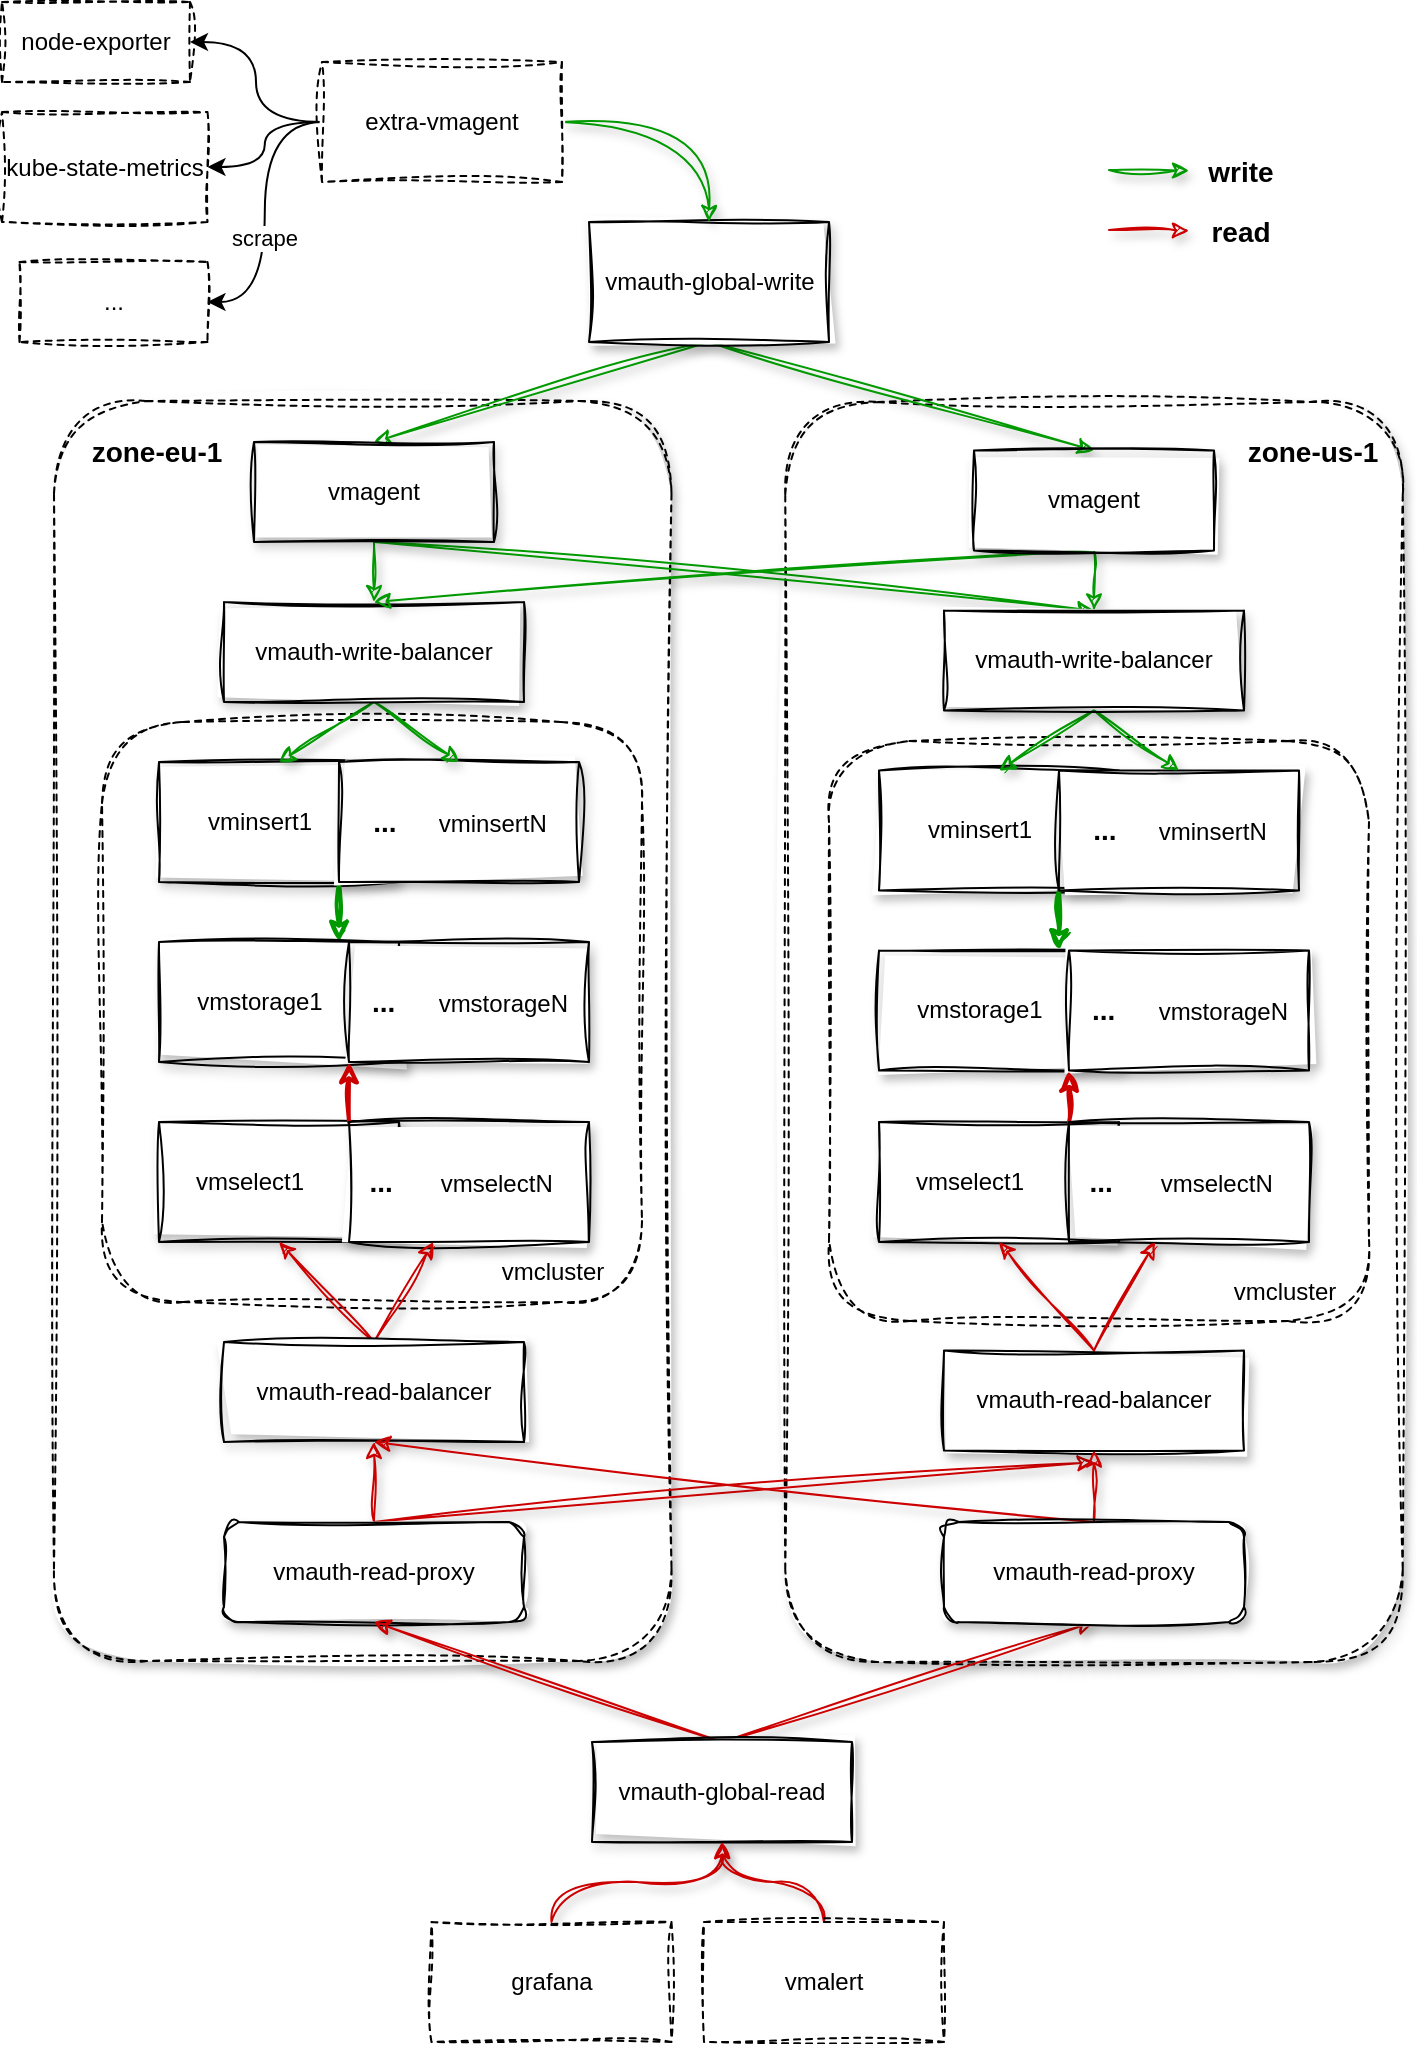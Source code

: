 <mxfile version="24.2.1" type="device">
  <diagram name="第 1 页" id="TH1OHJZgaZveRKQ1wASi">
    <mxGraphModel dx="1466" dy="929" grid="1" gridSize="10" guides="1" tooltips="1" connect="1" arrows="1" fold="1" page="1" pageScale="1" pageWidth="827" pageHeight="1169" math="0" shadow="0">
      <root>
        <mxCell id="0" />
        <mxCell id="1" parent="0" />
        <mxCell id="OE_zhsWncpczE-tRypdt-91" value="" style="rounded=1;whiteSpace=wrap;html=1;dashed=1;shadow=1;sketch=1;curveFitting=1;jiggle=2;glass=0;" vertex="1" parent="1">
          <mxGeometry x="441.63" y="240" width="308.75" height="630" as="geometry" />
        </mxCell>
        <mxCell id="OE_zhsWncpczE-tRypdt-125" value="" style="rounded=1;whiteSpace=wrap;html=1;dashed=1;sketch=1;curveFitting=1;jiggle=2;shadow=0;" vertex="1" parent="1">
          <mxGeometry x="463.5" y="409.5" width="270" height="290" as="geometry" />
        </mxCell>
        <mxCell id="OE_zhsWncpczE-tRypdt-66" value="" style="rounded=1;whiteSpace=wrap;html=1;dashed=1;shadow=1;sketch=1;curveFitting=1;jiggle=2;glass=0;" vertex="1" parent="1">
          <mxGeometry x="76" y="239.5" width="308.75" height="630" as="geometry" />
        </mxCell>
        <mxCell id="OE_zhsWncpczE-tRypdt-123" value="" style="rounded=1;whiteSpace=wrap;html=1;dashed=1;sketch=1;curveFitting=1;jiggle=2;shadow=0;" vertex="1" parent="1">
          <mxGeometry x="100" y="400" width="270" height="290" as="geometry" />
        </mxCell>
        <mxCell id="OE_zhsWncpczE-tRypdt-26" style="rounded=0;orthogonalLoop=1;jettySize=auto;html=1;exitX=0.5;exitY=1;exitDx=0;exitDy=0;entryX=0.5;entryY=0;entryDx=0;entryDy=0;strokeColor=#009900;sketch=1;curveFitting=1;jiggle=2;shadow=1;flowAnimation=0;" edge="1" parent="1" source="OE_zhsWncpczE-tRypdt-2" target="OE_zhsWncpczE-tRypdt-3">
          <mxGeometry relative="1" as="geometry" />
        </mxCell>
        <mxCell id="OE_zhsWncpczE-tRypdt-90" style="rounded=0;orthogonalLoop=1;jettySize=auto;html=1;exitX=0.5;exitY=1;exitDx=0;exitDy=0;entryX=0.5;entryY=0;entryDx=0;entryDy=0;strokeColor=#009900;curved=0;shadow=1;sketch=1;curveFitting=1;jiggle=2;" edge="1" parent="1" source="OE_zhsWncpczE-tRypdt-2" target="OE_zhsWncpczE-tRypdt-72">
          <mxGeometry relative="1" as="geometry" />
        </mxCell>
        <mxCell id="OE_zhsWncpczE-tRypdt-2" value="vmauth-global-write" style="rounded=0;whiteSpace=wrap;html=1;sketch=1;curveFitting=1;jiggle=2;shadow=1;" vertex="1" parent="1">
          <mxGeometry x="343.5" y="150" width="120" height="60" as="geometry" />
        </mxCell>
        <mxCell id="OE_zhsWncpczE-tRypdt-27" style="edgeStyle=orthogonalEdgeStyle;rounded=0;orthogonalLoop=1;jettySize=auto;html=1;exitX=0.5;exitY=1;exitDx=0;exitDy=0;entryX=0.5;entryY=0;entryDx=0;entryDy=0;strokeColor=#009900;sketch=1;curveFitting=1;jiggle=2;shadow=1;" edge="1" parent="1" source="OE_zhsWncpczE-tRypdt-3" target="OE_zhsWncpczE-tRypdt-7">
          <mxGeometry relative="1" as="geometry" />
        </mxCell>
        <mxCell id="OE_zhsWncpczE-tRypdt-94" style="rounded=0;orthogonalLoop=1;jettySize=auto;html=1;exitX=0.5;exitY=1;exitDx=0;exitDy=0;entryX=0.5;entryY=0;entryDx=0;entryDy=0;shadow=1;sketch=1;curveFitting=1;jiggle=2;strokeColor=#009900;" edge="1" parent="1" source="OE_zhsWncpczE-tRypdt-3" target="OE_zhsWncpczE-tRypdt-78">
          <mxGeometry relative="1" as="geometry" />
        </mxCell>
        <mxCell id="OE_zhsWncpczE-tRypdt-3" value="vmagent" style="rounded=0;whiteSpace=wrap;html=1;sketch=1;curveFitting=1;jiggle=2;shadow=1;" vertex="1" parent="1">
          <mxGeometry x="176" y="260" width="120" height="50" as="geometry" />
        </mxCell>
        <mxCell id="OE_zhsWncpczE-tRypdt-5" value="vminsert1&amp;nbsp; &amp;nbsp; &amp;nbsp;&amp;nbsp;" style="rounded=0;whiteSpace=wrap;html=1;shadow=1;sketch=1;curveFitting=1;jiggle=2;" vertex="1" parent="1">
          <mxGeometry x="128.5" y="420" width="120" height="60" as="geometry" />
        </mxCell>
        <mxCell id="OE_zhsWncpczE-tRypdt-31" style="rounded=0;orthogonalLoop=1;jettySize=auto;html=1;exitX=0;exitY=1;exitDx=0;exitDy=0;fillColor=#009900;strokeColor=#009900;entryX=0.75;entryY=0;entryDx=0;entryDy=0;strokeWidth=2;sketch=1;curveFitting=1;jiggle=2;curved=0;" edge="1" parent="1" source="OE_zhsWncpczE-tRypdt-6" target="OE_zhsWncpczE-tRypdt-10">
          <mxGeometry relative="1" as="geometry" />
        </mxCell>
        <mxCell id="OE_zhsWncpczE-tRypdt-6" value="&lt;b&gt;&lt;font style=&quot;font-size: 14px;&quot;&gt;...&amp;nbsp; &lt;/font&gt;&lt;/b&gt;&amp;nbsp; &amp;nbsp; vminsertN" style="rounded=0;whiteSpace=wrap;html=1;shadow=1;sketch=1;curveFitting=1;jiggle=2;" vertex="1" parent="1">
          <mxGeometry x="218.5" y="420" width="120" height="60" as="geometry" />
        </mxCell>
        <mxCell id="OE_zhsWncpczE-tRypdt-28" style="rounded=0;orthogonalLoop=1;jettySize=auto;html=1;exitX=0.5;exitY=1;exitDx=0;exitDy=0;entryX=0.5;entryY=0;entryDx=0;entryDy=0;strokeColor=#009900;sketch=1;curveFitting=1;jiggle=2;shadow=1;" edge="1" parent="1" source="OE_zhsWncpczE-tRypdt-7" target="OE_zhsWncpczE-tRypdt-5">
          <mxGeometry relative="1" as="geometry" />
        </mxCell>
        <mxCell id="OE_zhsWncpczE-tRypdt-29" style="rounded=0;orthogonalLoop=1;jettySize=auto;html=1;exitX=0.5;exitY=1;exitDx=0;exitDy=0;entryX=0.5;entryY=0;entryDx=0;entryDy=0;fillColor=#009900;strokeColor=#009900;sketch=1;curveFitting=1;jiggle=2;shadow=1;" edge="1" parent="1" source="OE_zhsWncpczE-tRypdt-7" target="OE_zhsWncpczE-tRypdt-6">
          <mxGeometry relative="1" as="geometry" />
        </mxCell>
        <mxCell id="OE_zhsWncpczE-tRypdt-7" value="vmauth-write-balancer" style="rounded=0;whiteSpace=wrap;html=1;shadow=1;sketch=1;curveFitting=1;jiggle=2;" vertex="1" parent="1">
          <mxGeometry x="161" y="340" width="150" height="50" as="geometry" />
        </mxCell>
        <mxCell id="OE_zhsWncpczE-tRypdt-10" value="vmstorage1&amp;nbsp; &amp;nbsp; &amp;nbsp;&amp;nbsp;" style="rounded=0;whiteSpace=wrap;html=1;shadow=1;sketch=1;curveFitting=1;jiggle=2;" vertex="1" parent="1">
          <mxGeometry x="128.5" y="510" width="120" height="60" as="geometry" />
        </mxCell>
        <mxCell id="OE_zhsWncpczE-tRypdt-11" value="&lt;b&gt;&lt;font style=&quot;font-size: 14px;&quot;&gt;...&amp;nbsp; &amp;nbsp;&lt;/font&gt;&lt;/b&gt; &amp;nbsp; vmstorageN" style="rounded=0;whiteSpace=wrap;html=1;shadow=1;sketch=1;curveFitting=1;jiggle=2;glass=0;" vertex="1" parent="1">
          <mxGeometry x="223.5" y="510" width="120" height="60" as="geometry" />
        </mxCell>
        <mxCell id="OE_zhsWncpczE-tRypdt-12" value="vmselect1&amp;nbsp; &amp;nbsp; &amp;nbsp; &amp;nbsp; &amp;nbsp;" style="rounded=0;whiteSpace=wrap;html=1;shadow=1;sketch=1;curveFitting=1;jiggle=2;" vertex="1" parent="1">
          <mxGeometry x="128.5" y="600" width="120" height="60" as="geometry" />
        </mxCell>
        <mxCell id="OE_zhsWncpczE-tRypdt-34" style="rounded=0;orthogonalLoop=1;jettySize=auto;html=1;exitX=0;exitY=0;exitDx=0;exitDy=0;strokeColor=#CC0000;entryX=0;entryY=1;entryDx=0;entryDy=0;sketch=1;curveFitting=1;jiggle=2;strokeWidth=2;" edge="1" parent="1" source="OE_zhsWncpczE-tRypdt-13" target="OE_zhsWncpczE-tRypdt-11">
          <mxGeometry relative="1" as="geometry" />
        </mxCell>
        <mxCell id="OE_zhsWncpczE-tRypdt-13" value="&lt;b&gt;&lt;font style=&quot;font-size: 14px;&quot;&gt;&amp;nbsp; ...&amp;nbsp;&lt;/font&gt;&lt;/b&gt;&amp;nbsp; &amp;nbsp; &amp;nbsp; vmselectN" style="rounded=0;whiteSpace=wrap;html=1;shadow=1;align=left;sketch=1;curveFitting=1;jiggle=2;glass=0;" vertex="1" parent="1">
          <mxGeometry x="223.5" y="600" width="120" height="60" as="geometry" />
        </mxCell>
        <mxCell id="OE_zhsWncpczE-tRypdt-37" style="rounded=0;orthogonalLoop=1;jettySize=auto;html=1;exitX=0.5;exitY=0;exitDx=0;exitDy=0;strokeColor=#CC0000;shadow=1;sketch=1;curveFitting=1;jiggle=2;" edge="1" parent="1" source="OE_zhsWncpczE-tRypdt-14" target="OE_zhsWncpczE-tRypdt-13">
          <mxGeometry relative="1" as="geometry" />
        </mxCell>
        <mxCell id="OE_zhsWncpczE-tRypdt-38" style="rounded=0;orthogonalLoop=1;jettySize=auto;html=1;exitX=0.5;exitY=0;exitDx=0;exitDy=0;entryX=0.5;entryY=1;entryDx=0;entryDy=0;strokeColor=#CC0000;sketch=1;curveFitting=1;jiggle=2;shadow=1;" edge="1" parent="1" source="OE_zhsWncpczE-tRypdt-14" target="OE_zhsWncpczE-tRypdt-12">
          <mxGeometry relative="1" as="geometry" />
        </mxCell>
        <mxCell id="OE_zhsWncpczE-tRypdt-14" value="vmauth-read-balancer" style="rounded=0;whiteSpace=wrap;html=1;sketch=1;curveFitting=1;jiggle=2;shadow=1;" vertex="1" parent="1">
          <mxGeometry x="161" y="710" width="150" height="50" as="geometry" />
        </mxCell>
        <mxCell id="OE_zhsWncpczE-tRypdt-39" style="edgeStyle=orthogonalEdgeStyle;rounded=0;orthogonalLoop=1;jettySize=auto;html=1;exitX=0.5;exitY=0;exitDx=0;exitDy=0;entryX=0.5;entryY=1;entryDx=0;entryDy=0;strokeColor=#CC0000;shadow=1;sketch=1;curveFitting=1;jiggle=2;" edge="1" parent="1" source="OE_zhsWncpczE-tRypdt-15" target="OE_zhsWncpczE-tRypdt-14">
          <mxGeometry relative="1" as="geometry" />
        </mxCell>
        <mxCell id="OE_zhsWncpczE-tRypdt-96" style="rounded=0;orthogonalLoop=1;jettySize=auto;html=1;exitX=0.5;exitY=0;exitDx=0;exitDy=0;strokeColor=#CC0000;shadow=1;sketch=1;curveFitting=1;jiggle=2;" edge="1" parent="1" source="OE_zhsWncpczE-tRypdt-15">
          <mxGeometry relative="1" as="geometry">
            <mxPoint x="596" y="770" as="targetPoint" />
          </mxGeometry>
        </mxCell>
        <mxCell id="OE_zhsWncpczE-tRypdt-15" value="vmauth-read-proxy" style="rounded=1;whiteSpace=wrap;html=1;sketch=1;curveFitting=1;jiggle=2;shadow=1;" vertex="1" parent="1">
          <mxGeometry x="161" y="800" width="150" height="50" as="geometry" />
        </mxCell>
        <mxCell id="OE_zhsWncpczE-tRypdt-40" style="rounded=0;orthogonalLoop=1;jettySize=auto;html=1;exitX=0.5;exitY=0;exitDx=0;exitDy=0;entryX=0.5;entryY=1;entryDx=0;entryDy=0;fillColor=#CC0000;strokeColor=#CC0000;shadow=1;sketch=1;curveFitting=1;jiggle=2;" edge="1" parent="1" source="OE_zhsWncpczE-tRypdt-16" target="OE_zhsWncpczE-tRypdt-15">
          <mxGeometry relative="1" as="geometry" />
        </mxCell>
        <mxCell id="OE_zhsWncpczE-tRypdt-92" style="rounded=0;orthogonalLoop=1;jettySize=auto;html=1;exitX=0.5;exitY=0;exitDx=0;exitDy=0;entryX=0.5;entryY=1;entryDx=0;entryDy=0;strokeColor=#CC0000;shadow=1;sketch=1;curveFitting=1;jiggle=2;" edge="1" parent="1" source="OE_zhsWncpczE-tRypdt-16" target="OE_zhsWncpczE-tRypdt-88">
          <mxGeometry relative="1" as="geometry" />
        </mxCell>
        <mxCell id="OE_zhsWncpczE-tRypdt-16" value="vmauth-global-read" style="rounded=0;whiteSpace=wrap;html=1;sketch=1;curveFitting=1;jiggle=2;shadow=1;" vertex="1" parent="1">
          <mxGeometry x="345" y="910" width="130" height="50" as="geometry" />
        </mxCell>
        <mxCell id="OE_zhsWncpczE-tRypdt-68" value="&lt;b&gt;&lt;font style=&quot;font-size: 14px;&quot;&gt;zone-eu-1&lt;/font&gt;&lt;/b&gt;" style="text;html=1;align=center;verticalAlign=middle;resizable=0;points=[];autosize=1;strokeColor=none;fillColor=none;" vertex="1" parent="1">
          <mxGeometry x="82.25" y="250" width="90" height="30" as="geometry" />
        </mxCell>
        <mxCell id="OE_zhsWncpczE-tRypdt-71" style="edgeStyle=orthogonalEdgeStyle;rounded=0;orthogonalLoop=1;jettySize=auto;html=1;exitX=0.5;exitY=1;exitDx=0;exitDy=0;entryX=0.5;entryY=0;entryDx=0;entryDy=0;strokeColor=#009900;sketch=1;curveFitting=1;jiggle=2;shadow=1;" edge="1" parent="1" source="OE_zhsWncpczE-tRypdt-72" target="OE_zhsWncpczE-tRypdt-78">
          <mxGeometry relative="1" as="geometry" />
        </mxCell>
        <mxCell id="OE_zhsWncpczE-tRypdt-95" style="rounded=0;orthogonalLoop=1;jettySize=auto;html=1;exitX=0.5;exitY=1;exitDx=0;exitDy=0;entryX=0.5;entryY=0;entryDx=0;entryDy=0;strokeColor=#009900;sketch=1;curveFitting=1;jiggle=2;shadow=1;" edge="1" parent="1" source="OE_zhsWncpczE-tRypdt-72" target="OE_zhsWncpczE-tRypdt-7">
          <mxGeometry relative="1" as="geometry" />
        </mxCell>
        <mxCell id="OE_zhsWncpczE-tRypdt-72" value="vmagent" style="rounded=0;whiteSpace=wrap;html=1;sketch=1;curveFitting=1;jiggle=2;shadow=1;" vertex="1" parent="1">
          <mxGeometry x="536" y="264.25" width="120" height="50" as="geometry" />
        </mxCell>
        <mxCell id="OE_zhsWncpczE-tRypdt-73" value="vminsert1&amp;nbsp; &amp;nbsp; &amp;nbsp;&amp;nbsp;" style="rounded=0;whiteSpace=wrap;html=1;shadow=1;sketch=1;curveFitting=1;jiggle=2;" vertex="1" parent="1">
          <mxGeometry x="488.5" y="424.25" width="120" height="60" as="geometry" />
        </mxCell>
        <mxCell id="OE_zhsWncpczE-tRypdt-74" style="rounded=0;orthogonalLoop=1;jettySize=auto;html=1;exitX=0;exitY=1;exitDx=0;exitDy=0;fillColor=#009900;strokeColor=#009900;entryX=0.75;entryY=0;entryDx=0;entryDy=0;sketch=1;curveFitting=1;jiggle=2;shadow=0;jumpStyle=none;strokeWidth=2;" edge="1" parent="1" source="OE_zhsWncpczE-tRypdt-75" target="OE_zhsWncpczE-tRypdt-79">
          <mxGeometry relative="1" as="geometry" />
        </mxCell>
        <mxCell id="OE_zhsWncpczE-tRypdt-75" value="&lt;b&gt;&lt;font style=&quot;font-size: 14px;&quot;&gt;...&amp;nbsp; &lt;/font&gt;&lt;/b&gt;&amp;nbsp; &amp;nbsp; vminsertN" style="rounded=0;whiteSpace=wrap;html=1;shadow=1;sketch=1;curveFitting=1;jiggle=2;" vertex="1" parent="1">
          <mxGeometry x="578.5" y="424.25" width="120" height="60" as="geometry" />
        </mxCell>
        <mxCell id="OE_zhsWncpczE-tRypdt-76" style="rounded=0;orthogonalLoop=1;jettySize=auto;html=1;exitX=0.5;exitY=1;exitDx=0;exitDy=0;entryX=0.5;entryY=0;entryDx=0;entryDy=0;strokeColor=#009900;sketch=1;curveFitting=1;jiggle=2;shadow=1;" edge="1" parent="1" source="OE_zhsWncpczE-tRypdt-78" target="OE_zhsWncpczE-tRypdt-73">
          <mxGeometry relative="1" as="geometry" />
        </mxCell>
        <mxCell id="OE_zhsWncpczE-tRypdt-77" style="rounded=0;orthogonalLoop=1;jettySize=auto;html=1;exitX=0.5;exitY=1;exitDx=0;exitDy=0;entryX=0.5;entryY=0;entryDx=0;entryDy=0;fillColor=#009900;strokeColor=#009900;shadow=1;sketch=1;curveFitting=1;jiggle=2;" edge="1" parent="1" source="OE_zhsWncpczE-tRypdt-78" target="OE_zhsWncpczE-tRypdt-75">
          <mxGeometry relative="1" as="geometry" />
        </mxCell>
        <mxCell id="OE_zhsWncpczE-tRypdt-78" value="vmauth-write-balancer" style="rounded=0;whiteSpace=wrap;html=1;shadow=1;sketch=1;curveFitting=1;jiggle=2;" vertex="1" parent="1">
          <mxGeometry x="521" y="344.25" width="150" height="50" as="geometry" />
        </mxCell>
        <mxCell id="OE_zhsWncpczE-tRypdt-79" value="vmstorage1&amp;nbsp; &amp;nbsp; &amp;nbsp;&amp;nbsp;" style="rounded=0;whiteSpace=wrap;html=1;shadow=1;sketch=1;curveFitting=1;jiggle=2;" vertex="1" parent="1">
          <mxGeometry x="488.5" y="514.25" width="120" height="60" as="geometry" />
        </mxCell>
        <mxCell id="OE_zhsWncpczE-tRypdt-80" value="&lt;b&gt;&lt;font style=&quot;font-size: 14px;&quot;&gt;...&amp;nbsp; &amp;nbsp;&lt;/font&gt;&lt;/b&gt; &amp;nbsp; vmstorageN" style="rounded=0;whiteSpace=wrap;html=1;shadow=1;sketch=1;curveFitting=1;jiggle=2;glass=0;" vertex="1" parent="1">
          <mxGeometry x="583.5" y="514.25" width="120" height="60" as="geometry" />
        </mxCell>
        <mxCell id="OE_zhsWncpczE-tRypdt-81" value="vmselect1&amp;nbsp; &amp;nbsp; &amp;nbsp; &amp;nbsp; &amp;nbsp;" style="rounded=0;whiteSpace=wrap;html=1;shadow=1;sketch=1;curveFitting=1;jiggle=2;" vertex="1" parent="1">
          <mxGeometry x="488.5" y="600" width="120" height="60" as="geometry" />
        </mxCell>
        <mxCell id="OE_zhsWncpczE-tRypdt-82" style="rounded=0;orthogonalLoop=1;jettySize=auto;html=1;exitX=0;exitY=0;exitDx=0;exitDy=0;strokeColor=#CC0000;entryX=0;entryY=1;entryDx=0;entryDy=0;shadow=0;strokeWidth=2;sketch=1;curveFitting=1;jiggle=2;" edge="1" parent="1" source="OE_zhsWncpczE-tRypdt-83" target="OE_zhsWncpczE-tRypdt-80">
          <mxGeometry relative="1" as="geometry" />
        </mxCell>
        <mxCell id="OE_zhsWncpczE-tRypdt-83" value="&lt;b&gt;&lt;font style=&quot;font-size: 14px;&quot;&gt;&amp;nbsp; ...&amp;nbsp;&lt;/font&gt;&lt;/b&gt;&amp;nbsp; &amp;nbsp; &amp;nbsp; vmselectN" style="rounded=0;whiteSpace=wrap;html=1;shadow=1;align=left;sketch=1;curveFitting=1;jiggle=2;glass=0;" vertex="1" parent="1">
          <mxGeometry x="583.5" y="600" width="120" height="60" as="geometry" />
        </mxCell>
        <mxCell id="OE_zhsWncpczE-tRypdt-84" style="rounded=0;orthogonalLoop=1;jettySize=auto;html=1;exitX=0.5;exitY=0;exitDx=0;exitDy=0;strokeColor=#CC0000;sketch=1;curveFitting=1;jiggle=2;shadow=1;" edge="1" parent="1" source="OE_zhsWncpczE-tRypdt-86" target="OE_zhsWncpczE-tRypdt-83">
          <mxGeometry relative="1" as="geometry" />
        </mxCell>
        <mxCell id="OE_zhsWncpczE-tRypdt-85" style="rounded=0;orthogonalLoop=1;jettySize=auto;html=1;exitX=0.5;exitY=0;exitDx=0;exitDy=0;entryX=0.5;entryY=1;entryDx=0;entryDy=0;strokeColor=#CC0000;shadow=1;sketch=1;curveFitting=1;jiggle=2;" edge="1" parent="1" source="OE_zhsWncpczE-tRypdt-86" target="OE_zhsWncpczE-tRypdt-81">
          <mxGeometry relative="1" as="geometry" />
        </mxCell>
        <mxCell id="OE_zhsWncpczE-tRypdt-86" value="vmauth-read-balancer" style="rounded=0;whiteSpace=wrap;html=1;sketch=1;curveFitting=1;jiggle=2;shadow=1;" vertex="1" parent="1">
          <mxGeometry x="521" y="714.25" width="150" height="50" as="geometry" />
        </mxCell>
        <mxCell id="OE_zhsWncpczE-tRypdt-87" style="edgeStyle=orthogonalEdgeStyle;rounded=0;orthogonalLoop=1;jettySize=auto;html=1;exitX=0.5;exitY=0;exitDx=0;exitDy=0;entryX=0.5;entryY=1;entryDx=0;entryDy=0;strokeColor=#CC0000;sketch=1;curveFitting=1;jiggle=2;shadow=1;" edge="1" parent="1" source="OE_zhsWncpczE-tRypdt-88" target="OE_zhsWncpczE-tRypdt-86">
          <mxGeometry relative="1" as="geometry" />
        </mxCell>
        <mxCell id="OE_zhsWncpczE-tRypdt-97" style="rounded=0;orthogonalLoop=1;jettySize=auto;html=1;exitX=0.5;exitY=0;exitDx=0;exitDy=0;strokeColor=#CC0000;sketch=1;curveFitting=1;jiggle=2;shadow=1;" edge="1" parent="1" source="OE_zhsWncpczE-tRypdt-88">
          <mxGeometry relative="1" as="geometry">
            <mxPoint x="236" y="760" as="targetPoint" />
          </mxGeometry>
        </mxCell>
        <mxCell id="OE_zhsWncpczE-tRypdt-88" value="vmauth-read-proxy" style="rounded=1;whiteSpace=wrap;html=1;sketch=1;curveFitting=1;jiggle=2;shadow=1;" vertex="1" parent="1">
          <mxGeometry x="521" y="800" width="150" height="50" as="geometry" />
        </mxCell>
        <mxCell id="OE_zhsWncpczE-tRypdt-89" value="&lt;b&gt;&lt;font style=&quot;font-size: 14px;&quot;&gt;zone-us-1&lt;/font&gt;&lt;/b&gt;" style="text;html=1;align=center;verticalAlign=middle;resizable=0;points=[];autosize=1;strokeColor=none;fillColor=none;" vertex="1" parent="1">
          <mxGeometry x="660.38" y="250" width="90" height="30" as="geometry" />
        </mxCell>
        <mxCell id="OE_zhsWncpczE-tRypdt-98" value="" style="endArrow=classic;html=1;rounded=0;strokeColor=#009900;sketch=1;curveFitting=1;jiggle=2;shadow=1;" edge="1" parent="1">
          <mxGeometry width="50" height="50" relative="1" as="geometry">
            <mxPoint x="603.5" y="124" as="sourcePoint" />
            <mxPoint x="643.5" y="124.33" as="targetPoint" />
          </mxGeometry>
        </mxCell>
        <mxCell id="OE_zhsWncpczE-tRypdt-99" value="&lt;b&gt;&lt;font style=&quot;font-size: 14px;&quot;&gt;write&lt;/font&gt;&lt;/b&gt;" style="text;html=1;align=center;verticalAlign=middle;resizable=0;points=[];autosize=1;strokeColor=none;fillColor=none;" vertex="1" parent="1">
          <mxGeometry x="638.5" y="110" width="60" height="30" as="geometry" />
        </mxCell>
        <mxCell id="OE_zhsWncpczE-tRypdt-102" value="" style="endArrow=classic;html=1;rounded=0;strokeColor=#CC0000;sketch=1;curveFitting=1;jiggle=2;shadow=1;fillColor=#CC0000;" edge="1" parent="1">
          <mxGeometry width="50" height="50" relative="1" as="geometry">
            <mxPoint x="603.5" y="154" as="sourcePoint" />
            <mxPoint x="643.5" y="154.33" as="targetPoint" />
          </mxGeometry>
        </mxCell>
        <mxCell id="OE_zhsWncpczE-tRypdt-103" value="&lt;b&gt;&lt;font style=&quot;font-size: 14px;&quot;&gt;read&lt;/font&gt;&lt;/b&gt;" style="text;html=1;align=center;verticalAlign=middle;resizable=0;points=[];autosize=1;strokeColor=none;fillColor=none;" vertex="1" parent="1">
          <mxGeometry x="643.5" y="140" width="50" height="30" as="geometry" />
        </mxCell>
        <mxCell id="OE_zhsWncpczE-tRypdt-106" value="" style="endArrow=classic;html=1;rounded=0;entryX=0.5;entryY=1;entryDx=0;entryDy=0;strokeColor=#CC0000;strokeWidth=1;sketch=1;curveFitting=1;jiggle=2;shadow=1;exitX=0.5;exitY=0;exitDx=0;exitDy=0;edgeStyle=orthogonalEdgeStyle;curved=1;" edge="1" parent="1" source="OE_zhsWncpczE-tRypdt-110" target="OE_zhsWncpczE-tRypdt-16">
          <mxGeometry width="50" height="50" relative="1" as="geometry">
            <mxPoint x="410" y="1010" as="sourcePoint" />
            <mxPoint x="450" y="1000" as="targetPoint" />
          </mxGeometry>
        </mxCell>
        <mxCell id="OE_zhsWncpczE-tRypdt-107" value="" style="endArrow=classic;html=1;rounded=1;entryX=0.5;entryY=0;entryDx=0;entryDy=0;strokeWidth=1;sketch=1;curveFitting=1;jiggle=2;shadow=1;strokeColor=#009900;exitX=1;exitY=0.5;exitDx=0;exitDy=0;curved=1;edgeStyle=orthogonalEdgeStyle;" edge="1" parent="1" source="OE_zhsWncpczE-tRypdt-109" target="OE_zhsWncpczE-tRypdt-2">
          <mxGeometry width="50" height="50" relative="1" as="geometry">
            <mxPoint x="404" y="90" as="sourcePoint" />
            <mxPoint x="321" y="50" as="targetPoint" />
          </mxGeometry>
        </mxCell>
        <mxCell id="OE_zhsWncpczE-tRypdt-116" style="edgeStyle=orthogonalEdgeStyle;rounded=0;orthogonalLoop=1;jettySize=auto;html=1;exitX=0;exitY=0.5;exitDx=0;exitDy=0;entryX=1;entryY=0.5;entryDx=0;entryDy=0;curved=1;" edge="1" parent="1" source="OE_zhsWncpczE-tRypdt-109" target="OE_zhsWncpczE-tRypdt-114">
          <mxGeometry relative="1" as="geometry" />
        </mxCell>
        <mxCell id="OE_zhsWncpczE-tRypdt-117" style="edgeStyle=orthogonalEdgeStyle;rounded=0;orthogonalLoop=1;jettySize=auto;html=1;exitX=0;exitY=0.5;exitDx=0;exitDy=0;entryX=1;entryY=0.5;entryDx=0;entryDy=0;curved=1;" edge="1" parent="1" source="OE_zhsWncpczE-tRypdt-109" target="OE_zhsWncpczE-tRypdt-113">
          <mxGeometry relative="1" as="geometry" />
        </mxCell>
        <mxCell id="OE_zhsWncpczE-tRypdt-118" style="edgeStyle=orthogonalEdgeStyle;rounded=0;orthogonalLoop=1;jettySize=auto;html=1;exitX=0;exitY=0.5;exitDx=0;exitDy=0;entryX=1;entryY=0.5;entryDx=0;entryDy=0;curved=1;" edge="1" parent="1" source="OE_zhsWncpczE-tRypdt-109" target="OE_zhsWncpczE-tRypdt-115">
          <mxGeometry relative="1" as="geometry" />
        </mxCell>
        <mxCell id="OE_zhsWncpczE-tRypdt-119" value="scrape" style="edgeLabel;html=1;align=center;verticalAlign=middle;resizable=0;points=[];" vertex="1" connectable="0" parent="OE_zhsWncpczE-tRypdt-118">
          <mxGeometry x="0.164" y="-1" relative="1" as="geometry">
            <mxPoint y="1" as="offset" />
          </mxGeometry>
        </mxCell>
        <mxCell id="OE_zhsWncpczE-tRypdt-109" value="extra-vmagent" style="rounded=0;whiteSpace=wrap;html=1;sketch=1;curveFitting=1;jiggle=2;shadow=0;dashed=1;" vertex="1" parent="1">
          <mxGeometry x="210" y="70" width="120" height="60" as="geometry" />
        </mxCell>
        <mxCell id="OE_zhsWncpczE-tRypdt-110" value="grafana" style="rounded=0;whiteSpace=wrap;html=1;sketch=1;curveFitting=1;jiggle=2;shadow=0;dashed=1;" vertex="1" parent="1">
          <mxGeometry x="264.75" y="1000" width="120" height="60" as="geometry" />
        </mxCell>
        <mxCell id="OE_zhsWncpczE-tRypdt-113" value="kube-state-metrics" style="rounded=0;whiteSpace=wrap;html=1;sketch=1;curveFitting=1;jiggle=2;shadow=0;dashed=1;" vertex="1" parent="1">
          <mxGeometry x="50" y="95" width="102.75" height="55" as="geometry" />
        </mxCell>
        <mxCell id="OE_zhsWncpczE-tRypdt-114" value="node-exporter" style="rounded=0;whiteSpace=wrap;html=1;sketch=1;curveFitting=1;jiggle=2;shadow=0;dashed=1;" vertex="1" parent="1">
          <mxGeometry x="50" y="40" width="94" height="40" as="geometry" />
        </mxCell>
        <mxCell id="OE_zhsWncpczE-tRypdt-115" value="..." style="rounded=0;whiteSpace=wrap;html=1;sketch=1;curveFitting=1;jiggle=2;shadow=0;dashed=1;" vertex="1" parent="1">
          <mxGeometry x="58.75" y="170" width="94" height="40" as="geometry" />
        </mxCell>
        <mxCell id="OE_zhsWncpczE-tRypdt-122" style="edgeStyle=orthogonalEdgeStyle;rounded=0;orthogonalLoop=1;jettySize=auto;html=1;exitX=0.5;exitY=0;exitDx=0;exitDy=0;curved=1;strokeColor=#CC0000;sketch=1;curveFitting=1;jiggle=2;shadow=1;" edge="1" parent="1" source="OE_zhsWncpczE-tRypdt-121">
          <mxGeometry relative="1" as="geometry">
            <mxPoint x="410" y="960" as="targetPoint" />
          </mxGeometry>
        </mxCell>
        <mxCell id="OE_zhsWncpczE-tRypdt-121" value="vmalert" style="rounded=0;whiteSpace=wrap;html=1;sketch=1;curveFitting=1;jiggle=2;shadow=0;dashed=1;" vertex="1" parent="1">
          <mxGeometry x="401" y="1000" width="120" height="60" as="geometry" />
        </mxCell>
        <mxCell id="OE_zhsWncpczE-tRypdt-124" value="vmcluster" style="text;html=1;align=center;verticalAlign=middle;resizable=0;points=[];autosize=1;strokeColor=none;fillColor=none;" vertex="1" parent="1">
          <mxGeometry x="289.75" y="660" width="70" height="30" as="geometry" />
        </mxCell>
        <mxCell id="OE_zhsWncpczE-tRypdt-126" value="vmcluster" style="text;html=1;align=center;verticalAlign=middle;resizable=0;points=[];autosize=1;strokeColor=none;fillColor=none;" vertex="1" parent="1">
          <mxGeometry x="656" y="669.5" width="70" height="30" as="geometry" />
        </mxCell>
      </root>
    </mxGraphModel>
  </diagram>
</mxfile>
